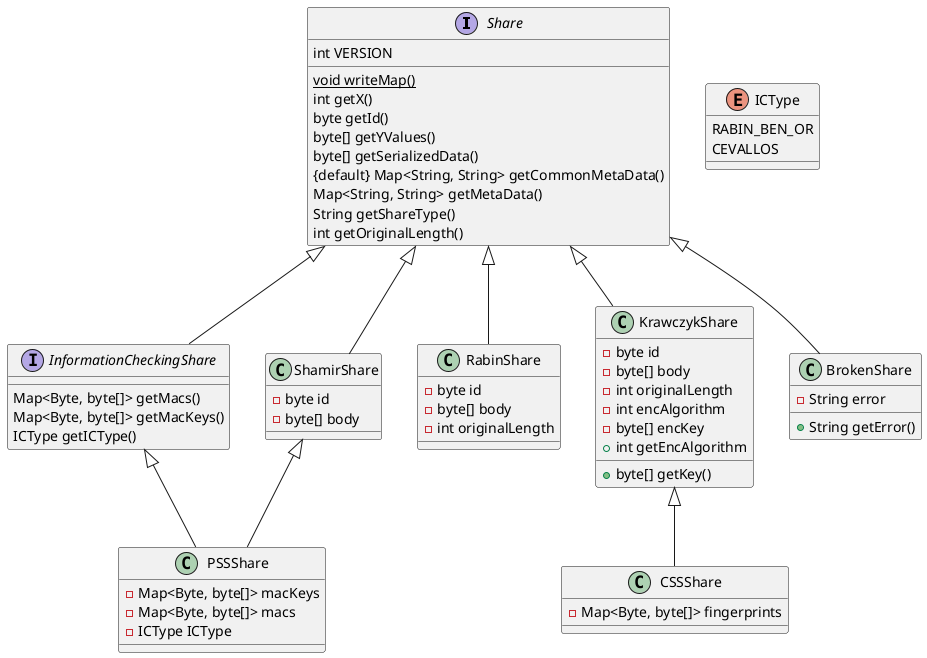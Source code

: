 @startuml

interface Share {
  int VERSION
  {static} void writeMap()
  int getX()
  byte getId()
  byte[] getYValues()
  byte[] getSerializedData()
  {default} Map<String, String> getCommonMetaData()
  Map<String, String> getMetaData()
  String getShareType()
  int getOriginalLength()
}

interface InformationCheckingShare {
  Map<Byte, byte[]> getMacs()
  Map<Byte, byte[]> getMacKeys()
  ICType getICType()
}

enum ICType {
    RABIN_BEN_OR
    CEVALLOS
}

Share <|-- InformationCheckingShare
Share <|-- ShamirShare
Share <|-- RabinShare
Share <|-- KrawczykShare
Share <|-- BrokenShare
ShamirShare <|-- PSSShare
InformationCheckingShare <|-- PSSShare
KrawczykShare <|-- CSSShare

class ShamirShare {
  -byte id
  -byte[] body
}

class RabinShare {
  -byte id
  -byte[] body
  -int originalLength
}

class KrawczykShare {
  -byte id
  -byte[] body
  -int originalLength
  -int encAlgorithm
  -byte[] encKey
  +int getEncAlgorithm
  +byte[] getKey()
}

class BrokenShare {
  -String error
  +String getError()
}

class PSSShare {
  -Map<Byte, byte[]> macKeys
  -Map<Byte, byte[]> macs
  -ICType ICType
}

class CSSShare {
  -Map<Byte, byte[]> fingerprints
}

@enduml
